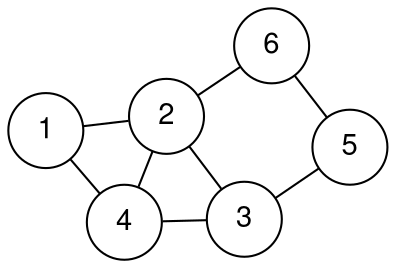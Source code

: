 graph G {
fontname="Helvetica,Arial,sans-serif"
node [fontname="Helvetica,Arial,sans-serif"]
edge [fontname="Helvetica,Arial,sans-serif"]
layout = neato
node [shape=circle];

1 -- 2;
2 -- 3;
2 -- 4;
3 -- 4;
1 -- 4;
5 -- 6;
3 -- 5;
6 -- 2;

overlap=false
fontsize=12;
}